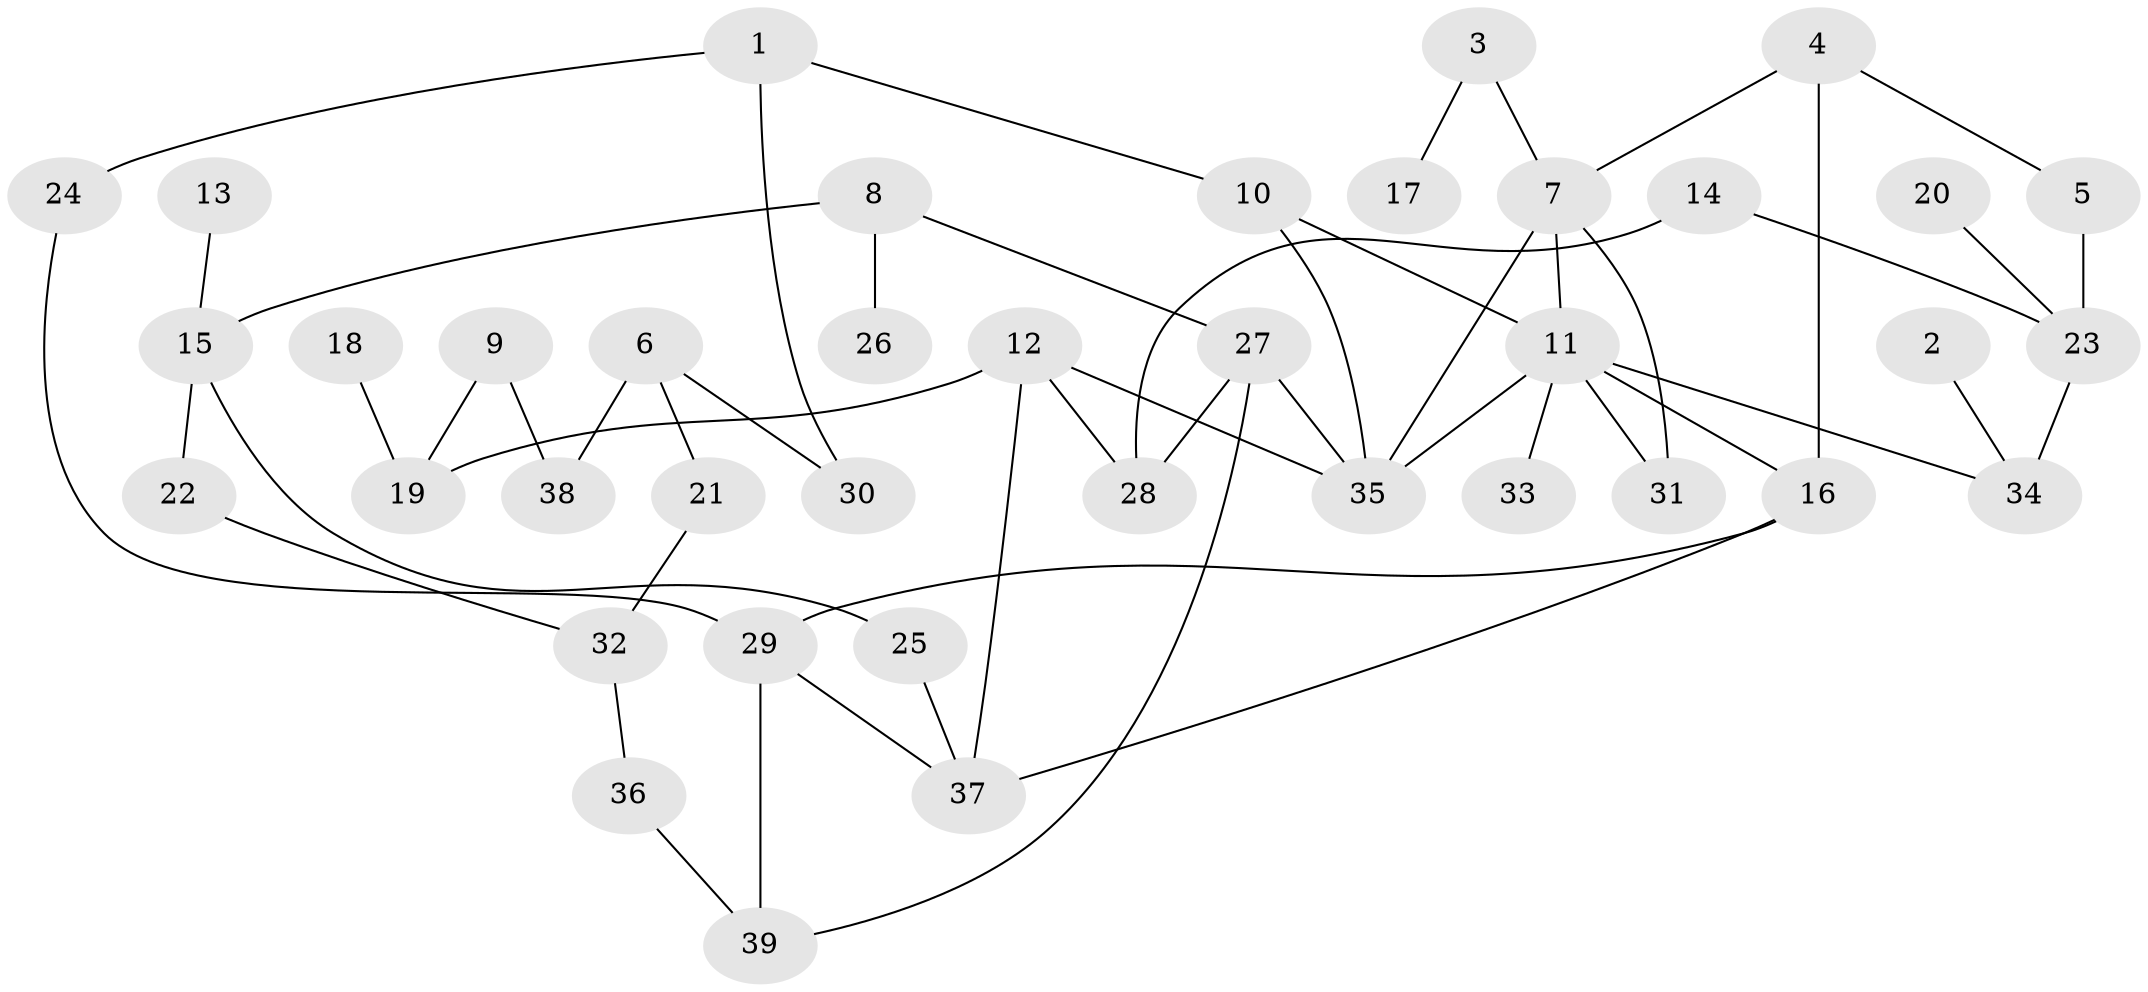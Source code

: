 // original degree distribution, {3: 0.20512820512820512, 4: 0.07692307692307693, 5: 0.0641025641025641, 7: 0.01282051282051282, 6: 0.02564102564102564, 1: 0.3076923076923077, 2: 0.3076923076923077}
// Generated by graph-tools (version 1.1) at 2025/01/03/09/25 03:01:06]
// undirected, 39 vertices, 53 edges
graph export_dot {
graph [start="1"]
  node [color=gray90,style=filled];
  1;
  2;
  3;
  4;
  5;
  6;
  7;
  8;
  9;
  10;
  11;
  12;
  13;
  14;
  15;
  16;
  17;
  18;
  19;
  20;
  21;
  22;
  23;
  24;
  25;
  26;
  27;
  28;
  29;
  30;
  31;
  32;
  33;
  34;
  35;
  36;
  37;
  38;
  39;
  1 -- 10 [weight=1.0];
  1 -- 24 [weight=1.0];
  1 -- 30 [weight=1.0];
  2 -- 34 [weight=1.0];
  3 -- 7 [weight=1.0];
  3 -- 17 [weight=1.0];
  4 -- 5 [weight=1.0];
  4 -- 7 [weight=1.0];
  4 -- 16 [weight=1.0];
  5 -- 23 [weight=1.0];
  6 -- 21 [weight=1.0];
  6 -- 30 [weight=1.0];
  6 -- 38 [weight=1.0];
  7 -- 11 [weight=1.0];
  7 -- 31 [weight=1.0];
  7 -- 35 [weight=1.0];
  8 -- 15 [weight=1.0];
  8 -- 26 [weight=1.0];
  8 -- 27 [weight=1.0];
  9 -- 19 [weight=1.0];
  9 -- 38 [weight=1.0];
  10 -- 11 [weight=1.0];
  10 -- 35 [weight=1.0];
  11 -- 16 [weight=1.0];
  11 -- 31 [weight=1.0];
  11 -- 33 [weight=1.0];
  11 -- 34 [weight=1.0];
  11 -- 35 [weight=1.0];
  12 -- 19 [weight=1.0];
  12 -- 28 [weight=1.0];
  12 -- 35 [weight=1.0];
  12 -- 37 [weight=1.0];
  13 -- 15 [weight=1.0];
  14 -- 23 [weight=1.0];
  14 -- 28 [weight=1.0];
  15 -- 22 [weight=1.0];
  15 -- 25 [weight=1.0];
  16 -- 29 [weight=1.0];
  16 -- 37 [weight=1.0];
  18 -- 19 [weight=1.0];
  20 -- 23 [weight=1.0];
  21 -- 32 [weight=1.0];
  22 -- 32 [weight=1.0];
  23 -- 34 [weight=2.0];
  24 -- 29 [weight=1.0];
  25 -- 37 [weight=1.0];
  27 -- 28 [weight=1.0];
  27 -- 35 [weight=1.0];
  27 -- 39 [weight=1.0];
  29 -- 37 [weight=1.0];
  29 -- 39 [weight=1.0];
  32 -- 36 [weight=1.0];
  36 -- 39 [weight=1.0];
}
